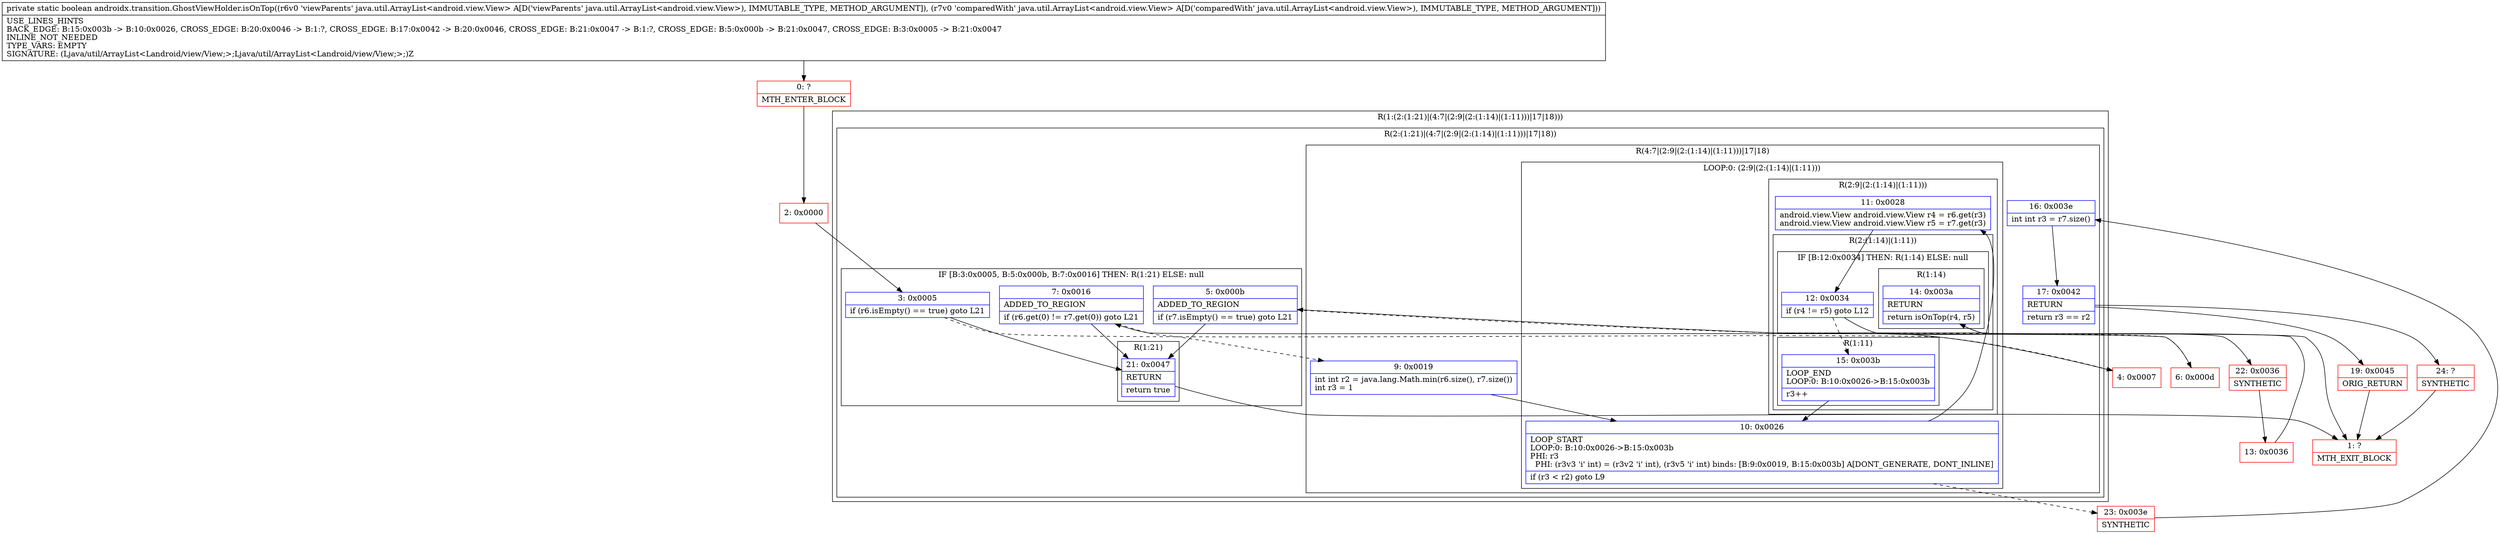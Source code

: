 digraph "CFG forandroidx.transition.GhostViewHolder.isOnTop(Ljava\/util\/ArrayList;Ljava\/util\/ArrayList;)Z" {
subgraph cluster_Region_1669180570 {
label = "R(1:(2:(1:21)|(4:7|(2:9|(2:(1:14)|(1:11)))|17|18)))";
node [shape=record,color=blue];
subgraph cluster_Region_1376262431 {
label = "R(2:(1:21)|(4:7|(2:9|(2:(1:14)|(1:11)))|17|18))";
node [shape=record,color=blue];
subgraph cluster_IfRegion_1545924776 {
label = "IF [B:3:0x0005, B:5:0x000b, B:7:0x0016] THEN: R(1:21) ELSE: null";
node [shape=record,color=blue];
Node_3 [shape=record,label="{3\:\ 0x0005|if (r6.isEmpty() == true) goto L21\l}"];
Node_5 [shape=record,label="{5\:\ 0x000b|ADDED_TO_REGION\l|if (r7.isEmpty() == true) goto L21\l}"];
Node_7 [shape=record,label="{7\:\ 0x0016|ADDED_TO_REGION\l|if (r6.get(0) != r7.get(0)) goto L21\l}"];
subgraph cluster_Region_192936243 {
label = "R(1:21)";
node [shape=record,color=blue];
Node_21 [shape=record,label="{21\:\ 0x0047|RETURN\l|return true\l}"];
}
}
subgraph cluster_Region_1027313215 {
label = "R(4:7|(2:9|(2:(1:14)|(1:11)))|17|18)";
node [shape=record,color=blue];
Node_9 [shape=record,label="{9\:\ 0x0019|int int r2 = java.lang.Math.min(r6.size(), r7.size())\lint r3 = 1\l}"];
subgraph cluster_LoopRegion_1447579077 {
label = "LOOP:0: (2:9|(2:(1:14)|(1:11)))";
node [shape=record,color=blue];
Node_10 [shape=record,label="{10\:\ 0x0026|LOOP_START\lLOOP:0: B:10:0x0026\-\>B:15:0x003b\lPHI: r3 \l  PHI: (r3v3 'i' int) = (r3v2 'i' int), (r3v5 'i' int) binds: [B:9:0x0019, B:15:0x003b] A[DONT_GENERATE, DONT_INLINE]\l|if (r3 \< r2) goto L9\l}"];
subgraph cluster_Region_1225850378 {
label = "R(2:9|(2:(1:14)|(1:11)))";
node [shape=record,color=blue];
Node_11 [shape=record,label="{11\:\ 0x0028|android.view.View android.view.View r4 = r6.get(r3)\landroid.view.View android.view.View r5 = r7.get(r3)\l}"];
subgraph cluster_Region_99130810 {
label = "R(2:(1:14)|(1:11))";
node [shape=record,color=blue];
subgraph cluster_IfRegion_675011425 {
label = "IF [B:12:0x0034] THEN: R(1:14) ELSE: null";
node [shape=record,color=blue];
Node_12 [shape=record,label="{12\:\ 0x0034|if (r4 != r5) goto L12\l}"];
subgraph cluster_Region_1007259078 {
label = "R(1:14)";
node [shape=record,color=blue];
Node_14 [shape=record,label="{14\:\ 0x003a|RETURN\l|return isOnTop(r4, r5)\l}"];
}
}
subgraph cluster_Region_1746871255 {
label = "R(1:11)";
node [shape=record,color=blue];
Node_15 [shape=record,label="{15\:\ 0x003b|LOOP_END\lLOOP:0: B:10:0x0026\-\>B:15:0x003b\l|r3++\l}"];
}
}
}
}
Node_16 [shape=record,label="{16\:\ 0x003e|int int r3 = r7.size()\l}"];
Node_17 [shape=record,label="{17\:\ 0x0042|RETURN\l|return r3 == r2\l}"];
}
}
}
Node_0 [shape=record,color=red,label="{0\:\ ?|MTH_ENTER_BLOCK\l}"];
Node_2 [shape=record,color=red,label="{2\:\ 0x0000}"];
Node_4 [shape=record,color=red,label="{4\:\ 0x0007}"];
Node_6 [shape=record,color=red,label="{6\:\ 0x000d}"];
Node_22 [shape=record,color=red,label="{22\:\ 0x0036|SYNTHETIC\l}"];
Node_13 [shape=record,color=red,label="{13\:\ 0x0036}"];
Node_1 [shape=record,color=red,label="{1\:\ ?|MTH_EXIT_BLOCK\l}"];
Node_23 [shape=record,color=red,label="{23\:\ 0x003e|SYNTHETIC\l}"];
Node_19 [shape=record,color=red,label="{19\:\ 0x0045|ORIG_RETURN\l}"];
Node_24 [shape=record,color=red,label="{24\:\ ?|SYNTHETIC\l}"];
MethodNode[shape=record,label="{private static boolean androidx.transition.GhostViewHolder.isOnTop((r6v0 'viewParents' java.util.ArrayList\<android.view.View\> A[D('viewParents' java.util.ArrayList\<android.view.View\>), IMMUTABLE_TYPE, METHOD_ARGUMENT]), (r7v0 'comparedWith' java.util.ArrayList\<android.view.View\> A[D('comparedWith' java.util.ArrayList\<android.view.View\>), IMMUTABLE_TYPE, METHOD_ARGUMENT]))  | USE_LINES_HINTS\lBACK_EDGE: B:15:0x003b \-\> B:10:0x0026, CROSS_EDGE: B:20:0x0046 \-\> B:1:?, CROSS_EDGE: B:17:0x0042 \-\> B:20:0x0046, CROSS_EDGE: B:21:0x0047 \-\> B:1:?, CROSS_EDGE: B:5:0x000b \-\> B:21:0x0047, CROSS_EDGE: B:3:0x0005 \-\> B:21:0x0047\lINLINE_NOT_NEEDED\lTYPE_VARS: EMPTY\lSIGNATURE: (Ljava\/util\/ArrayList\<Landroid\/view\/View;\>;Ljava\/util\/ArrayList\<Landroid\/view\/View;\>;)Z\l}"];
MethodNode -> Node_0;Node_3 -> Node_4[style=dashed];
Node_3 -> Node_21;
Node_5 -> Node_6[style=dashed];
Node_5 -> Node_21;
Node_7 -> Node_9[style=dashed];
Node_7 -> Node_21;
Node_21 -> Node_1;
Node_9 -> Node_10;
Node_10 -> Node_11;
Node_10 -> Node_23[style=dashed];
Node_11 -> Node_12;
Node_12 -> Node_15[style=dashed];
Node_12 -> Node_22;
Node_14 -> Node_1;
Node_15 -> Node_10;
Node_16 -> Node_17;
Node_17 -> Node_19;
Node_17 -> Node_24;
Node_0 -> Node_2;
Node_2 -> Node_3;
Node_4 -> Node_5;
Node_6 -> Node_7;
Node_22 -> Node_13;
Node_13 -> Node_14;
Node_23 -> Node_16;
Node_19 -> Node_1;
Node_24 -> Node_1;
}

